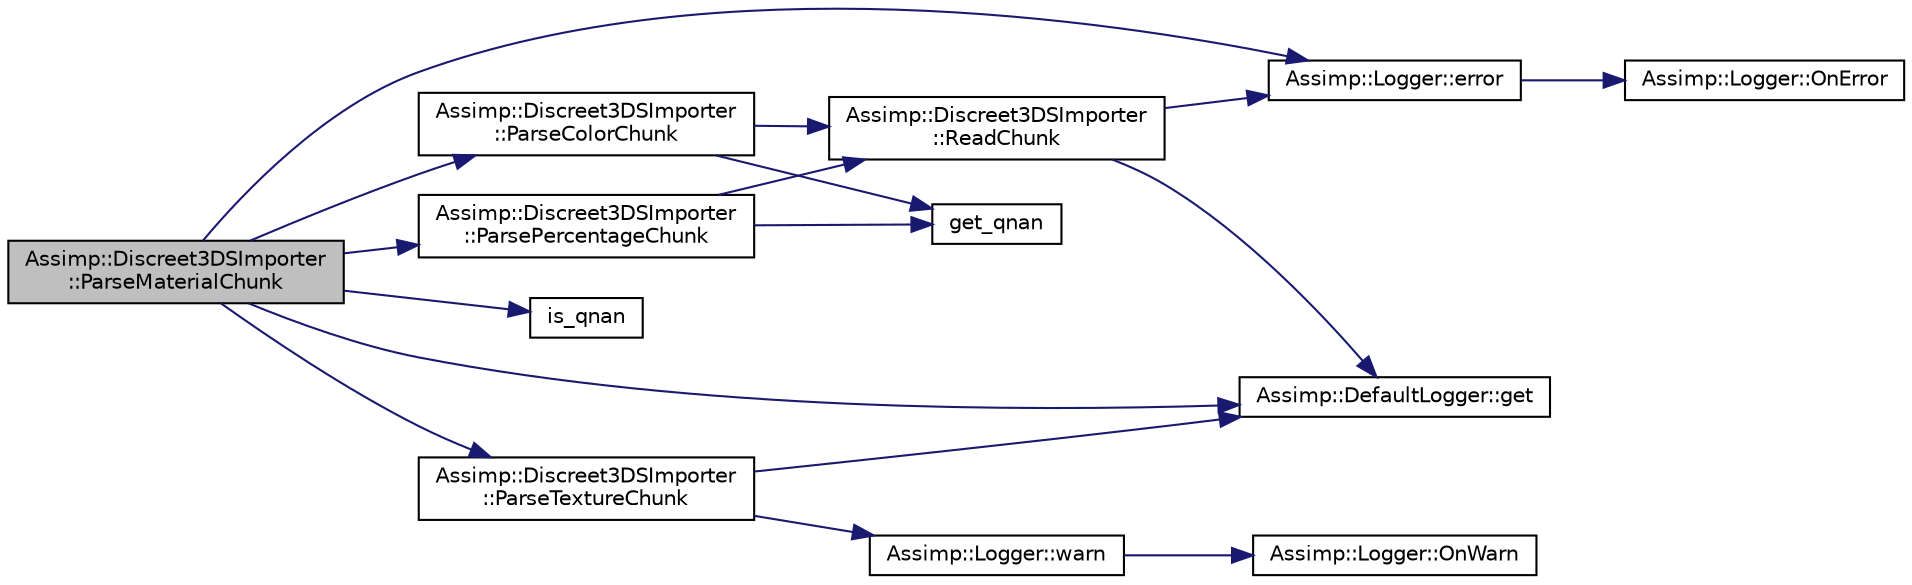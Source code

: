 digraph "Assimp::Discreet3DSImporter::ParseMaterialChunk"
{
  edge [fontname="Helvetica",fontsize="10",labelfontname="Helvetica",labelfontsize="10"];
  node [fontname="Helvetica",fontsize="10",shape=record];
  rankdir="LR";
  Node1 [label="Assimp::Discreet3DSImporter\l::ParseMaterialChunk",height=0.2,width=0.4,color="black", fillcolor="grey75", style="filled", fontcolor="black"];
  Node1 -> Node2 [color="midnightblue",fontsize="10",style="solid",fontname="Helvetica"];
  Node2 [label="Assimp::DefaultLogger::get",height=0.2,width=0.4,color="black", fillcolor="white", style="filled",URL="$class_assimp_1_1_default_logger.html#a093cac26b06553ac774f84769cb0d691",tooltip="Getter for singleton instance. "];
  Node1 -> Node3 [color="midnightblue",fontsize="10",style="solid",fontname="Helvetica"];
  Node3 [label="Assimp::Logger::error",height=0.2,width=0.4,color="black", fillcolor="white", style="filled",URL="$class_assimp_1_1_logger.html#aa8b7c3f56dc4cecfdacc8bb36ba3fac1",tooltip="Writes an error message. "];
  Node3 -> Node4 [color="midnightblue",fontsize="10",style="solid",fontname="Helvetica"];
  Node4 [label="Assimp::Logger::OnError",height=0.2,width=0.4,color="black", fillcolor="white", style="filled",URL="$class_assimp_1_1_logger.html#ae2ea0790aba6125b90af0f2768b0759d",tooltip="Called as a request to write a specific error message. "];
  Node1 -> Node5 [color="midnightblue",fontsize="10",style="solid",fontname="Helvetica"];
  Node5 [label="Assimp::Discreet3DSImporter\l::ParseColorChunk",height=0.2,width=0.4,color="black", fillcolor="white", style="filled",URL="$class_assimp_1_1_discreet3_d_s_importer.html#a4867514c89575df1f0786b34ab48a716"];
  Node5 -> Node6 [color="midnightblue",fontsize="10",style="solid",fontname="Helvetica"];
  Node6 [label="get_qnan",height=0.2,width=0.4,color="black", fillcolor="white", style="filled",URL="$qnan_8h.html#a34ba4591ca5cac28d3e9a2f0436e7f63",tooltip="Get a fresh qnan. "];
  Node5 -> Node7 [color="midnightblue",fontsize="10",style="solid",fontname="Helvetica"];
  Node7 [label="Assimp::Discreet3DSImporter\l::ReadChunk",height=0.2,width=0.4,color="black", fillcolor="white", style="filled",URL="$class_assimp_1_1_discreet3_d_s_importer.html#a06fa96fa8a91de3f8a53f85b815a012a"];
  Node7 -> Node2 [color="midnightblue",fontsize="10",style="solid",fontname="Helvetica"];
  Node7 -> Node3 [color="midnightblue",fontsize="10",style="solid",fontname="Helvetica"];
  Node1 -> Node8 [color="midnightblue",fontsize="10",style="solid",fontname="Helvetica"];
  Node8 [label="is_qnan",height=0.2,width=0.4,color="black", fillcolor="white", style="filled",URL="$qnan_8h.html#aba07171feddf4c9513c2424a630b03a5"];
  Node1 -> Node9 [color="midnightblue",fontsize="10",style="solid",fontname="Helvetica"];
  Node9 [label="Assimp::Discreet3DSImporter\l::ParsePercentageChunk",height=0.2,width=0.4,color="black", fillcolor="white", style="filled",URL="$class_assimp_1_1_discreet3_d_s_importer.html#aa6600a8ca104382d64c5ae6d15d7c43f"];
  Node9 -> Node7 [color="midnightblue",fontsize="10",style="solid",fontname="Helvetica"];
  Node9 -> Node6 [color="midnightblue",fontsize="10",style="solid",fontname="Helvetica"];
  Node1 -> Node10 [color="midnightblue",fontsize="10",style="solid",fontname="Helvetica"];
  Node10 [label="Assimp::Discreet3DSImporter\l::ParseTextureChunk",height=0.2,width=0.4,color="black", fillcolor="white", style="filled",URL="$class_assimp_1_1_discreet3_d_s_importer.html#a89aa731f59d28efa84d9a1707320c824"];
  Node10 -> Node2 [color="midnightblue",fontsize="10",style="solid",fontname="Helvetica"];
  Node10 -> Node11 [color="midnightblue",fontsize="10",style="solid",fontname="Helvetica"];
  Node11 [label="Assimp::Logger::warn",height=0.2,width=0.4,color="black", fillcolor="white", style="filled",URL="$class_assimp_1_1_logger.html#a32bc5ee4b23df13551b83b925907f1b1",tooltip="Writes a warning message. "];
  Node11 -> Node12 [color="midnightblue",fontsize="10",style="solid",fontname="Helvetica"];
  Node12 [label="Assimp::Logger::OnWarn",height=0.2,width=0.4,color="black", fillcolor="white", style="filled",URL="$class_assimp_1_1_logger.html#ab8066978dd37992f711d75d49cf4607b",tooltip="Called as a request to write a specific warn message. "];
}

